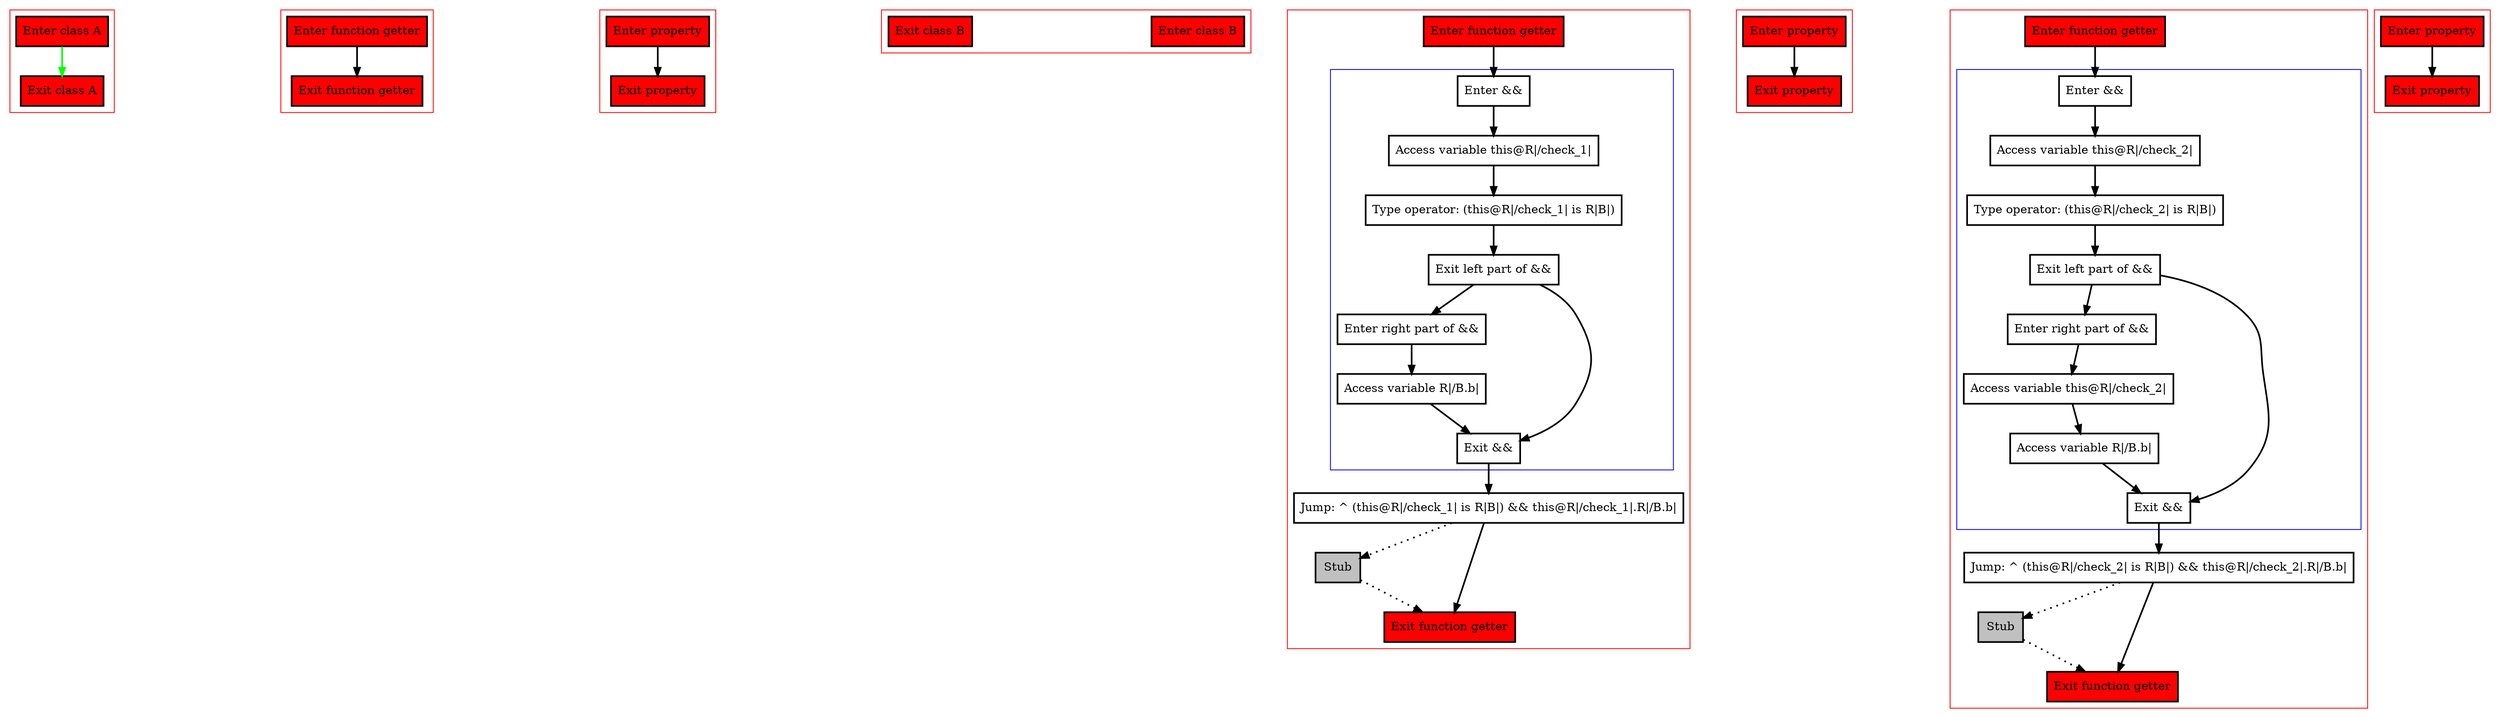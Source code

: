digraph thisOfExtensionProperty_kt {
    graph [nodesep=3]
    node [shape=box penwidth=2]
    edge [penwidth=2]

    subgraph cluster_0 {
        color=red
        0 [label="Enter class A" style="filled" fillcolor=red];
        1 [label="Exit class A" style="filled" fillcolor=red];
    }

    0 -> {1} [color=green];

    subgraph cluster_1 {
        color=red
        2 [label="Enter function getter" style="filled" fillcolor=red];
        3 [label="Exit function getter" style="filled" fillcolor=red];
    }

    2 -> {3};

    subgraph cluster_2 {
        color=red
        4 [label="Enter property" style="filled" fillcolor=red];
        5 [label="Exit property" style="filled" fillcolor=red];
    }

    4 -> {5};

    subgraph cluster_3 {
        color=red
        6 [label="Enter class B" style="filled" fillcolor=red];
        7 [label="Exit class B" style="filled" fillcolor=red];
    }


    subgraph cluster_4 {
        color=red
        8 [label="Enter function getter" style="filled" fillcolor=red];
        subgraph cluster_5 {
            color=blue
            9 [label="Enter &&"];
            10 [label="Access variable this@R|/check_1|"];
            11 [label="Type operator: (this@R|/check_1| is R|B|)"];
            12 [label="Exit left part of &&"];
            13 [label="Enter right part of &&"];
            14 [label="Access variable R|/B.b|"];
            15 [label="Exit &&"];
        }
        16 [label="Jump: ^ (this@R|/check_1| is R|B|) && this@R|/check_1|.R|/B.b|"];
        17 [label="Stub" style="filled" fillcolor=gray];
        18 [label="Exit function getter" style="filled" fillcolor=red];
    }

    8 -> {9};
    9 -> {10};
    10 -> {11};
    11 -> {12};
    12 -> {15 13};
    13 -> {14};
    14 -> {15};
    15 -> {16};
    16 -> {18};
    16 -> {17} [style=dotted];
    17 -> {18} [style=dotted];

    subgraph cluster_6 {
        color=red
        19 [label="Enter property" style="filled" fillcolor=red];
        20 [label="Exit property" style="filled" fillcolor=red];
    }

    19 -> {20};

    subgraph cluster_7 {
        color=red
        21 [label="Enter function getter" style="filled" fillcolor=red];
        subgraph cluster_8 {
            color=blue
            22 [label="Enter &&"];
            23 [label="Access variable this@R|/check_2|"];
            24 [label="Type operator: (this@R|/check_2| is R|B|)"];
            25 [label="Exit left part of &&"];
            26 [label="Enter right part of &&"];
            27 [label="Access variable this@R|/check_2|"];
            28 [label="Access variable R|/B.b|"];
            29 [label="Exit &&"];
        }
        30 [label="Jump: ^ (this@R|/check_2| is R|B|) && this@R|/check_2|.R|/B.b|"];
        31 [label="Stub" style="filled" fillcolor=gray];
        32 [label="Exit function getter" style="filled" fillcolor=red];
    }

    21 -> {22};
    22 -> {23};
    23 -> {24};
    24 -> {25};
    25 -> {29 26};
    26 -> {27};
    27 -> {28};
    28 -> {29};
    29 -> {30};
    30 -> {32};
    30 -> {31} [style=dotted];
    31 -> {32} [style=dotted];

    subgraph cluster_9 {
        color=red
        33 [label="Enter property" style="filled" fillcolor=red];
        34 [label="Exit property" style="filled" fillcolor=red];
    }

    33 -> {34};

}
